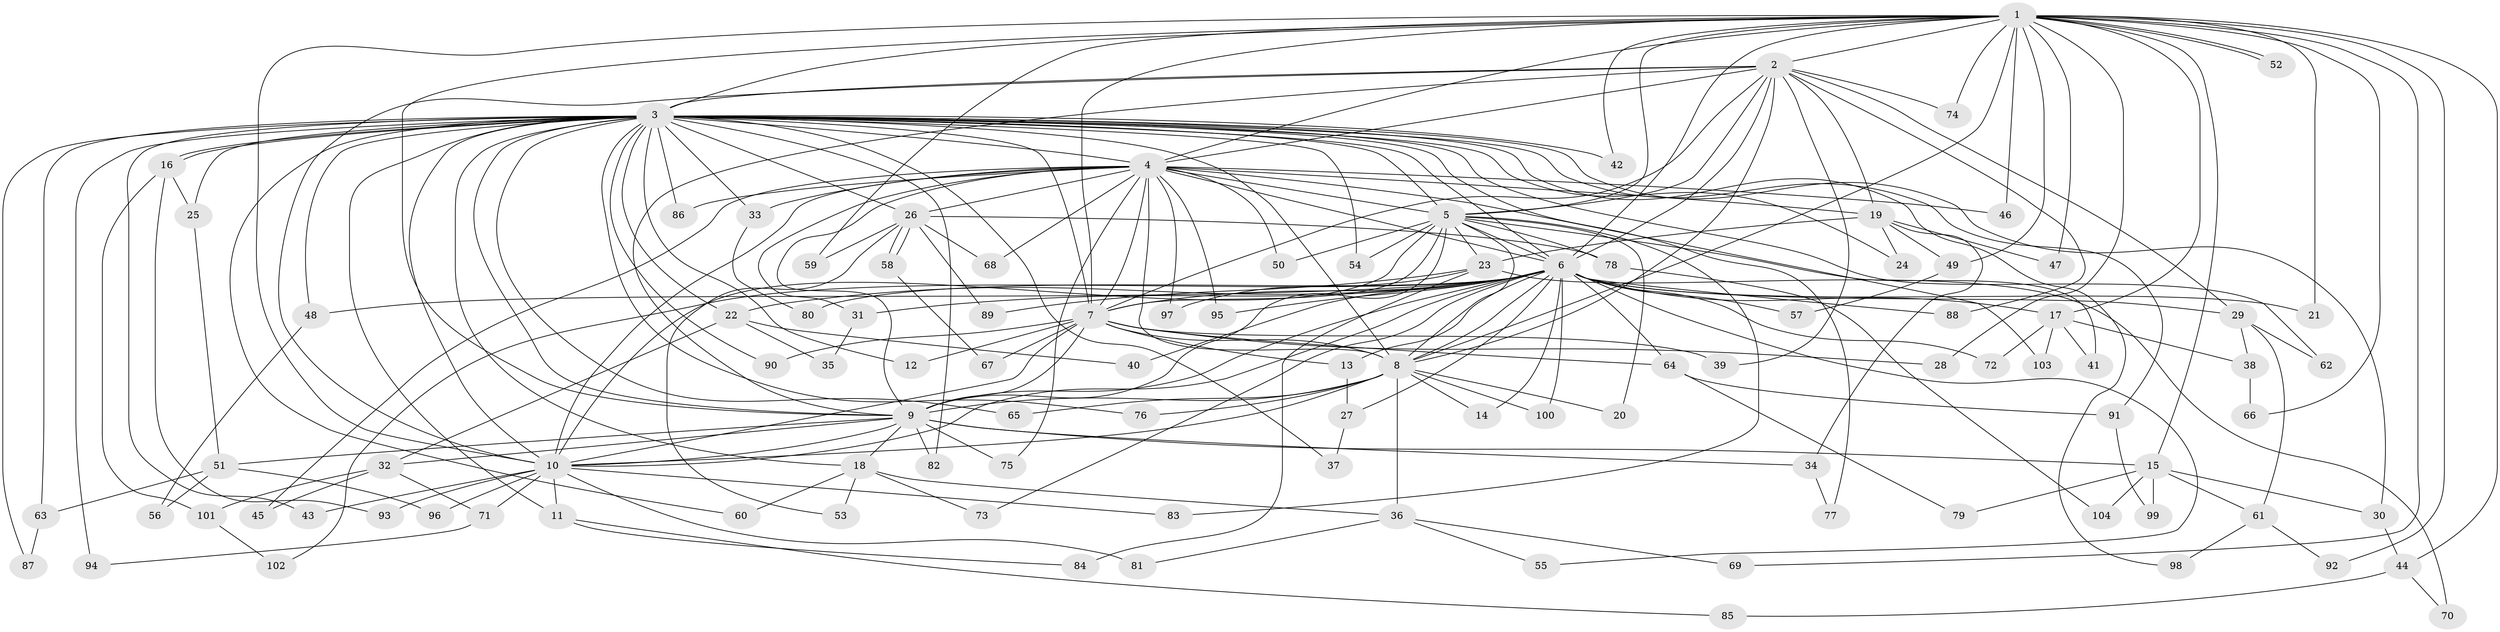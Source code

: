 // coarse degree distribution, {3: 0.23076923076923078, 4: 0.15384615384615385, 5: 0.057692307692307696, 12: 0.057692307692307696, 7: 0.038461538461538464, 11: 0.019230769230769232, 2: 0.28846153846153844, 20: 0.019230769230769232, 1: 0.019230769230769232, 15: 0.019230769230769232, 30: 0.019230769230769232, 24: 0.019230769230769232, 6: 0.057692307692307696}
// Generated by graph-tools (version 1.1) at 2025/36/03/04/25 23:36:36]
// undirected, 104 vertices, 233 edges
graph export_dot {
  node [color=gray90,style=filled];
  1;
  2;
  3;
  4;
  5;
  6;
  7;
  8;
  9;
  10;
  11;
  12;
  13;
  14;
  15;
  16;
  17;
  18;
  19;
  20;
  21;
  22;
  23;
  24;
  25;
  26;
  27;
  28;
  29;
  30;
  31;
  32;
  33;
  34;
  35;
  36;
  37;
  38;
  39;
  40;
  41;
  42;
  43;
  44;
  45;
  46;
  47;
  48;
  49;
  50;
  51;
  52;
  53;
  54;
  55;
  56;
  57;
  58;
  59;
  60;
  61;
  62;
  63;
  64;
  65;
  66;
  67;
  68;
  69;
  70;
  71;
  72;
  73;
  74;
  75;
  76;
  77;
  78;
  79;
  80;
  81;
  82;
  83;
  84;
  85;
  86;
  87;
  88;
  89;
  90;
  91;
  92;
  93;
  94;
  95;
  96;
  97;
  98;
  99;
  100;
  101;
  102;
  103;
  104;
  1 -- 2;
  1 -- 3;
  1 -- 4;
  1 -- 5;
  1 -- 6;
  1 -- 7;
  1 -- 8;
  1 -- 9;
  1 -- 10;
  1 -- 15;
  1 -- 17;
  1 -- 21;
  1 -- 28;
  1 -- 42;
  1 -- 44;
  1 -- 46;
  1 -- 47;
  1 -- 49;
  1 -- 52;
  1 -- 52;
  1 -- 59;
  1 -- 66;
  1 -- 69;
  1 -- 74;
  1 -- 92;
  2 -- 3;
  2 -- 4;
  2 -- 5;
  2 -- 6;
  2 -- 7;
  2 -- 8;
  2 -- 9;
  2 -- 10;
  2 -- 19;
  2 -- 29;
  2 -- 39;
  2 -- 74;
  2 -- 88;
  3 -- 4;
  3 -- 5;
  3 -- 6;
  3 -- 7;
  3 -- 8;
  3 -- 9;
  3 -- 10;
  3 -- 11;
  3 -- 12;
  3 -- 16;
  3 -- 16;
  3 -- 18;
  3 -- 22;
  3 -- 24;
  3 -- 25;
  3 -- 26;
  3 -- 30;
  3 -- 33;
  3 -- 37;
  3 -- 42;
  3 -- 43;
  3 -- 48;
  3 -- 54;
  3 -- 60;
  3 -- 62;
  3 -- 63;
  3 -- 65;
  3 -- 76;
  3 -- 77;
  3 -- 82;
  3 -- 86;
  3 -- 87;
  3 -- 90;
  3 -- 91;
  3 -- 94;
  3 -- 98;
  4 -- 5;
  4 -- 6;
  4 -- 7;
  4 -- 8;
  4 -- 9;
  4 -- 10;
  4 -- 19;
  4 -- 26;
  4 -- 31;
  4 -- 33;
  4 -- 45;
  4 -- 46;
  4 -- 50;
  4 -- 68;
  4 -- 75;
  4 -- 86;
  4 -- 95;
  4 -- 97;
  4 -- 103;
  5 -- 6;
  5 -- 7;
  5 -- 8;
  5 -- 9;
  5 -- 10;
  5 -- 20;
  5 -- 23;
  5 -- 41;
  5 -- 50;
  5 -- 54;
  5 -- 78;
  5 -- 83;
  6 -- 7;
  6 -- 8;
  6 -- 9;
  6 -- 10;
  6 -- 13;
  6 -- 14;
  6 -- 17;
  6 -- 21;
  6 -- 22;
  6 -- 27;
  6 -- 29;
  6 -- 31;
  6 -- 40;
  6 -- 48;
  6 -- 55;
  6 -- 57;
  6 -- 64;
  6 -- 72;
  6 -- 73;
  6 -- 80;
  6 -- 88;
  6 -- 95;
  6 -- 100;
  6 -- 102;
  7 -- 8;
  7 -- 9;
  7 -- 10;
  7 -- 12;
  7 -- 13;
  7 -- 28;
  7 -- 39;
  7 -- 64;
  7 -- 67;
  7 -- 90;
  8 -- 9;
  8 -- 10;
  8 -- 14;
  8 -- 20;
  8 -- 36;
  8 -- 65;
  8 -- 76;
  8 -- 100;
  9 -- 10;
  9 -- 15;
  9 -- 18;
  9 -- 32;
  9 -- 34;
  9 -- 51;
  9 -- 75;
  9 -- 82;
  10 -- 11;
  10 -- 43;
  10 -- 71;
  10 -- 81;
  10 -- 83;
  10 -- 93;
  10 -- 96;
  11 -- 84;
  11 -- 85;
  13 -- 27;
  15 -- 30;
  15 -- 61;
  15 -- 79;
  15 -- 99;
  15 -- 104;
  16 -- 25;
  16 -- 93;
  16 -- 101;
  17 -- 38;
  17 -- 41;
  17 -- 72;
  17 -- 103;
  18 -- 36;
  18 -- 53;
  18 -- 60;
  18 -- 73;
  19 -- 23;
  19 -- 24;
  19 -- 34;
  19 -- 47;
  19 -- 49;
  22 -- 32;
  22 -- 35;
  22 -- 40;
  23 -- 70;
  23 -- 84;
  23 -- 89;
  23 -- 97;
  25 -- 51;
  26 -- 53;
  26 -- 58;
  26 -- 58;
  26 -- 59;
  26 -- 68;
  26 -- 78;
  26 -- 89;
  27 -- 37;
  29 -- 38;
  29 -- 61;
  29 -- 62;
  30 -- 44;
  31 -- 35;
  32 -- 45;
  32 -- 71;
  32 -- 101;
  33 -- 80;
  34 -- 77;
  36 -- 55;
  36 -- 69;
  36 -- 81;
  38 -- 66;
  44 -- 70;
  44 -- 85;
  48 -- 56;
  49 -- 57;
  51 -- 56;
  51 -- 63;
  51 -- 96;
  58 -- 67;
  61 -- 92;
  61 -- 98;
  63 -- 87;
  64 -- 79;
  64 -- 91;
  71 -- 94;
  78 -- 104;
  91 -- 99;
  101 -- 102;
}
